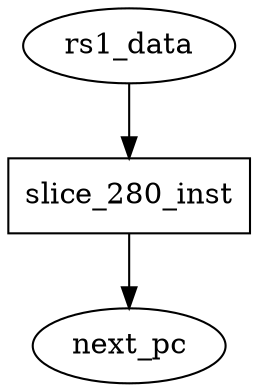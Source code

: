 digraph data_path {
  slice_280_inst [shape=rectangle];
rs1_data  -> slice_280_inst;
slice_280_inst -> next_pc;
}
